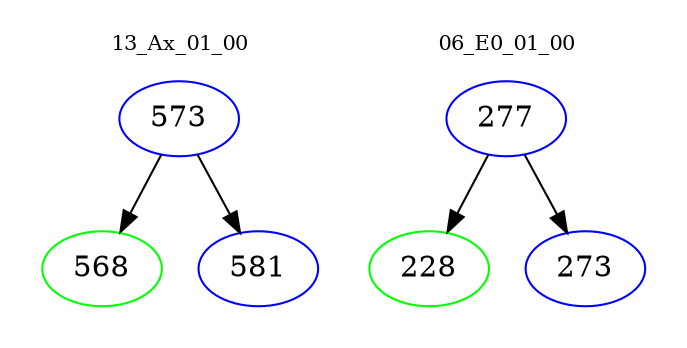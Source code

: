 digraph{
subgraph cluster_0 {
color = white
label = "13_Ax_01_00";
fontsize=10;
T0_573 [label="573", color="blue"]
T0_573 -> T0_568 [color="black"]
T0_568 [label="568", color="green"]
T0_573 -> T0_581 [color="black"]
T0_581 [label="581", color="blue"]
}
subgraph cluster_1 {
color = white
label = "06_E0_01_00";
fontsize=10;
T1_277 [label="277", color="blue"]
T1_277 -> T1_228 [color="black"]
T1_228 [label="228", color="green"]
T1_277 -> T1_273 [color="black"]
T1_273 [label="273", color="blue"]
}
}
